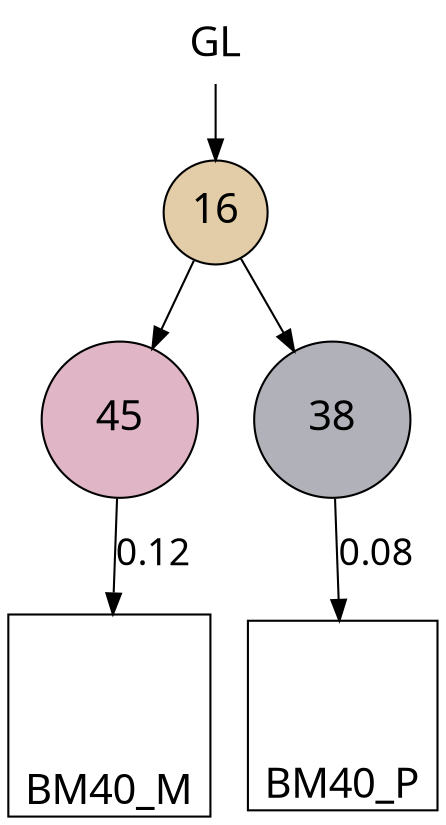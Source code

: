 digraph G { 
size ="10,10"
forcelabels=true
0 -> 1[ label="" fontname="Dialog.bold" fontsize=18];
1 -> 3[ label="" fontname="Dialog.bold" fontsize=18];
1 -> 2[ label="" fontname="Dialog.bold" fontsize=18];
3 -> 5[ label="0.12" fontname="Dialog.bold" fontsize=18];
2 -> 6[ label="0.08" fontname="Dialog.bold" fontsize=18];
0 [ shape=plaintext label="GL" fontname="Dialog.bold" fontsize=20 style=filled fillcolor="#ffffff" color="#000000" width=0.625 heigth=0.625];
1 [ shape=circle label="16" fontname="Dialog.bold" fontsize=20 style=filled fillcolor="#e3cda8" color="#000000" width=0.6666666666666666 heigth=0.6666666666666666];
2 [ shape=circle label="38" fontname="Dialog.bold" fontsize=20 style=filled fillcolor="#b1b1ba" color="#000000" width=1.0416666666666667 heigth=1.0416666666666667];
3 [ shape=circle label="45" fontname="Dialog.bold" fontsize=20 style=filled fillcolor="#e0b6c7" color="#000000" width=1.0416666666666667 heigth=1.0416666666666667];
5 [image="/lustre/rde/user/guoxc/project/181126_12Sample_BrM/phylogenetic/INcloudL/03LICHEE/lichee_dot_img_temp/img_1545198137354_5.png" shape=square label="BM40_M" labelloc=b fontname="Dialog.bold" fontsize=20 style=filled fillcolor="#ffffff" color="#000000" width=0.8333333333333334 heigth=0.8333333333333334];
6 [image="/lustre/rde/user/guoxc/project/181126_12Sample_BrM/phylogenetic/INcloudL/03LICHEE/lichee_dot_img_temp/img_1545198137354_6.png" shape=square label="BM40_P" labelloc=b fontname="Dialog.bold" fontsize=20 style=filled fillcolor="#ffffff" color="#000000" width=0.8333333333333334 heigth=0.8333333333333334];
{ rank = sink; 5; 6; } 
}
